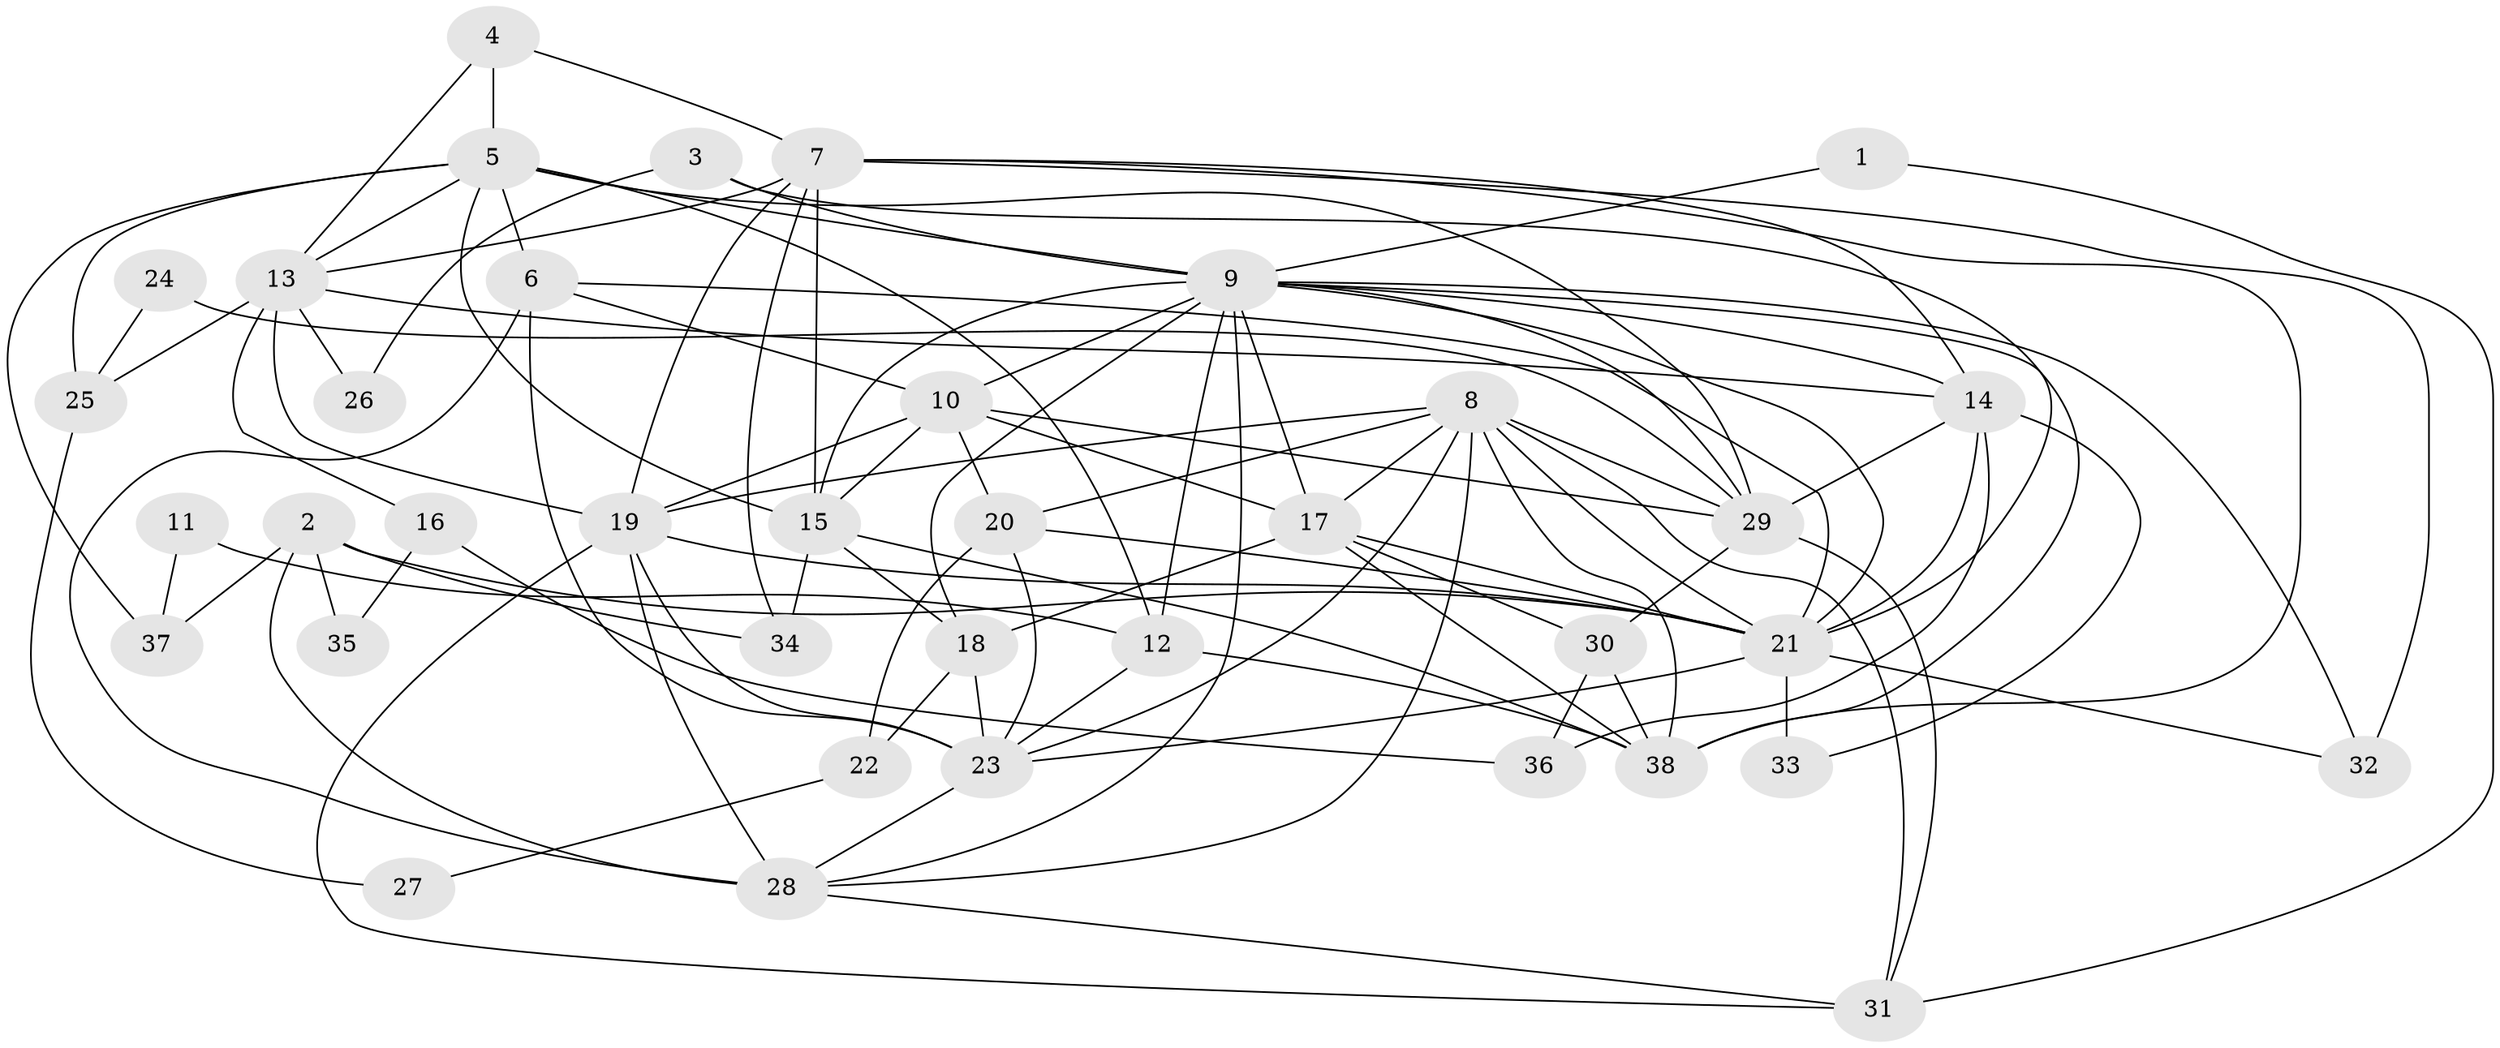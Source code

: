 // original degree distribution, {2: 0.14473684210526316, 5: 0.11842105263157894, 3: 0.27631578947368424, 6: 0.13157894736842105, 4: 0.27631578947368424, 8: 0.02631578947368421, 7: 0.02631578947368421}
// Generated by graph-tools (version 1.1) at 2025/36/03/09/25 02:36:26]
// undirected, 38 vertices, 101 edges
graph export_dot {
graph [start="1"]
  node [color=gray90,style=filled];
  1;
  2;
  3;
  4;
  5;
  6;
  7;
  8;
  9;
  10;
  11;
  12;
  13;
  14;
  15;
  16;
  17;
  18;
  19;
  20;
  21;
  22;
  23;
  24;
  25;
  26;
  27;
  28;
  29;
  30;
  31;
  32;
  33;
  34;
  35;
  36;
  37;
  38;
  1 -- 9 [weight=1.0];
  1 -- 31 [weight=1.0];
  2 -- 21 [weight=1.0];
  2 -- 28 [weight=1.0];
  2 -- 34 [weight=1.0];
  2 -- 35 [weight=1.0];
  2 -- 37 [weight=1.0];
  3 -- 9 [weight=1.0];
  3 -- 21 [weight=1.0];
  3 -- 26 [weight=1.0];
  4 -- 5 [weight=1.0];
  4 -- 7 [weight=1.0];
  4 -- 13 [weight=1.0];
  5 -- 6 [weight=1.0];
  5 -- 9 [weight=1.0];
  5 -- 12 [weight=1.0];
  5 -- 13 [weight=1.0];
  5 -- 15 [weight=1.0];
  5 -- 25 [weight=1.0];
  5 -- 29 [weight=1.0];
  5 -- 37 [weight=1.0];
  6 -- 10 [weight=1.0];
  6 -- 21 [weight=1.0];
  6 -- 23 [weight=2.0];
  6 -- 28 [weight=2.0];
  7 -- 13 [weight=1.0];
  7 -- 14 [weight=1.0];
  7 -- 15 [weight=1.0];
  7 -- 19 [weight=1.0];
  7 -- 32 [weight=1.0];
  7 -- 34 [weight=1.0];
  7 -- 38 [weight=1.0];
  8 -- 17 [weight=2.0];
  8 -- 19 [weight=1.0];
  8 -- 20 [weight=1.0];
  8 -- 21 [weight=2.0];
  8 -- 23 [weight=1.0];
  8 -- 28 [weight=1.0];
  8 -- 29 [weight=1.0];
  8 -- 31 [weight=1.0];
  8 -- 38 [weight=1.0];
  9 -- 10 [weight=1.0];
  9 -- 12 [weight=2.0];
  9 -- 14 [weight=1.0];
  9 -- 15 [weight=1.0];
  9 -- 17 [weight=1.0];
  9 -- 18 [weight=1.0];
  9 -- 21 [weight=1.0];
  9 -- 28 [weight=1.0];
  9 -- 29 [weight=1.0];
  9 -- 32 [weight=1.0];
  9 -- 38 [weight=1.0];
  10 -- 15 [weight=3.0];
  10 -- 17 [weight=1.0];
  10 -- 19 [weight=1.0];
  10 -- 20 [weight=1.0];
  10 -- 29 [weight=1.0];
  11 -- 12 [weight=1.0];
  11 -- 37 [weight=1.0];
  12 -- 23 [weight=1.0];
  12 -- 38 [weight=1.0];
  13 -- 14 [weight=1.0];
  13 -- 16 [weight=1.0];
  13 -- 19 [weight=2.0];
  13 -- 25 [weight=1.0];
  13 -- 26 [weight=1.0];
  14 -- 21 [weight=1.0];
  14 -- 29 [weight=1.0];
  14 -- 33 [weight=1.0];
  14 -- 36 [weight=1.0];
  15 -- 18 [weight=1.0];
  15 -- 34 [weight=1.0];
  15 -- 38 [weight=1.0];
  16 -- 35 [weight=1.0];
  16 -- 36 [weight=1.0];
  17 -- 18 [weight=1.0];
  17 -- 21 [weight=1.0];
  17 -- 30 [weight=1.0];
  17 -- 38 [weight=1.0];
  18 -- 22 [weight=1.0];
  18 -- 23 [weight=1.0];
  19 -- 21 [weight=1.0];
  19 -- 23 [weight=1.0];
  19 -- 28 [weight=1.0];
  19 -- 31 [weight=1.0];
  20 -- 21 [weight=1.0];
  20 -- 22 [weight=1.0];
  20 -- 23 [weight=1.0];
  21 -- 23 [weight=1.0];
  21 -- 32 [weight=1.0];
  21 -- 33 [weight=1.0];
  22 -- 27 [weight=1.0];
  23 -- 28 [weight=1.0];
  24 -- 25 [weight=1.0];
  24 -- 29 [weight=1.0];
  25 -- 27 [weight=1.0];
  28 -- 31 [weight=1.0];
  29 -- 30 [weight=1.0];
  29 -- 31 [weight=1.0];
  30 -- 36 [weight=1.0];
  30 -- 38 [weight=1.0];
}
